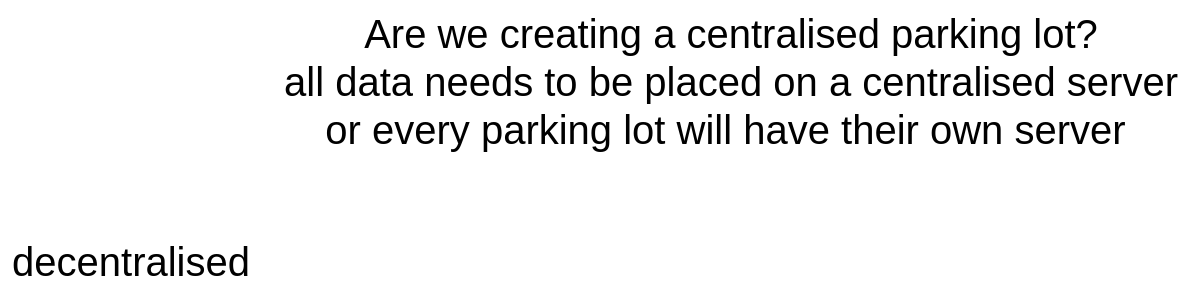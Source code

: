 <mxfile version="16.6.1" type="github" pages="4"><diagram id="nkLQtgtzdy_kJuKXVDRs" name="questions"><mxGraphModel dx="1298" dy="866" grid="1" gridSize="10" guides="1" tooltips="1" connect="1" arrows="1" fold="1" page="1" pageScale="1" pageWidth="827" pageHeight="1169" math="0" shadow="0"><root><mxCell id="VdVCBXMeLM1_b3w0itsf-0"/><mxCell id="VdVCBXMeLM1_b3w0itsf-1" parent="VdVCBXMeLM1_b3w0itsf-0"/><mxCell id="VdVCBXMeLM1_b3w0itsf-2" value="Are we creating a centralised parking lot?&lt;br&gt;all data needs to be placed on a centralised server&lt;br&gt;or every parking lot will have their own server&amp;nbsp;" style="text;html=1;align=center;verticalAlign=middle;resizable=0;points=[];autosize=1;strokeColor=none;fillColor=none;fontSize=20;" vertex="1" parent="VdVCBXMeLM1_b3w0itsf-1"><mxGeometry x="140" y="40" width="460" height="80" as="geometry"/></mxCell><mxCell id="zGWsw8FFZWCpnlO0jSPN-0" value="decentralised" style="text;html=1;align=center;verticalAlign=middle;resizable=0;points=[];autosize=1;strokeColor=none;fillColor=none;fontSize=20;" vertex="1" parent="VdVCBXMeLM1_b3w0itsf-1"><mxGeometry x="5" y="155" width="130" height="30" as="geometry"/></mxCell></root></mxGraphModel></diagram><diagram id="4h4AUzS5Qp-_25BkukA0" name="own server"><mxGraphModel dx="1298" dy="866" grid="1" gridSize="10" guides="1" tooltips="1" connect="1" arrows="1" fold="1" page="1" pageScale="1" pageWidth="827" pageHeight="1169" math="0" shadow="0"><root><mxCell id="0"/><mxCell id="1" parent="0"/><mxCell id="qYuxbgmDlOe-dHAygZm3-1" value="&lt;font style=&quot;font-size: 17px&quot;&gt;&lt;u&gt;Parking Lot&lt;/u&gt;&lt;/font&gt;" style="text;html=1;align=center;verticalAlign=middle;resizable=0;points=[];autosize=1;strokeColor=none;fillColor=none;" parent="1" vertex="1"><mxGeometry y="10" width="100" height="20" as="geometry"/></mxCell><mxCell id="qYuxbgmDlOe-dHAygZm3-2" value="giveTicket ( vehicleType, registerationNo)" style="text;html=1;align=center;verticalAlign=middle;resizable=0;points=[];autosize=1;strokeColor=none;fillColor=none;fontSize=17;" parent="1" vertex="1"><mxGeometry x="20" y="45" width="330" height="30" as="geometry"/></mxCell><mxCell id="qYuxbgmDlOe-dHAygZm3-3" value="calcutePrice( ticket)" style="text;html=1;align=center;verticalAlign=middle;resizable=0;points=[];autosize=1;strokeColor=none;fillColor=none;fontSize=17;" parent="1" vertex="1"><mxGeometry x="20" y="80" width="160" height="30" as="geometry"/></mxCell><mxCell id="qYuxbgmDlOe-dHAygZm3-4" value="Actor" style="shape=umlActor;verticalLabelPosition=bottom;verticalAlign=top;html=1;outlineConnect=0;fontSize=17;" parent="1" vertex="1"><mxGeometry x="70" y="230" width="30" height="60" as="geometry"/></mxCell><mxCell id="qYuxbgmDlOe-dHAygZm3-9" value="giveTicket(vehicleType, regNo)" style="rounded=1;whiteSpace=wrap;html=1;fontSize=17;" parent="1" vertex="1"><mxGeometry x="190" y="160" width="230" height="90" as="geometry"/></mxCell><mxCell id="qYuxbgmDlOe-dHAygZm3-11" value="ticket" style="shape=table;startSize=30;container=1;collapsible=1;childLayout=tableLayout;fixedRows=1;rowLines=0;fontStyle=1;align=center;resizeLast=1;fontSize=17;" parent="1" vertex="1"><mxGeometry x="620" y="150" width="180" height="220" as="geometry"/></mxCell><mxCell id="qYuxbgmDlOe-dHAygZm3-12" value="" style="shape=tableRow;horizontal=0;startSize=0;swimlaneHead=0;swimlaneBody=0;fillColor=none;collapsible=0;dropTarget=0;points=[[0,0.5],[1,0.5]];portConstraint=eastwest;top=0;left=0;right=0;bottom=1;fontSize=17;" parent="qYuxbgmDlOe-dHAygZm3-11" vertex="1"><mxGeometry y="30" width="180" height="30" as="geometry"/></mxCell><mxCell id="qYuxbgmDlOe-dHAygZm3-13" value="PK" style="shape=partialRectangle;connectable=0;fillColor=none;top=0;left=0;bottom=0;right=0;fontStyle=1;overflow=hidden;fontSize=17;" parent="qYuxbgmDlOe-dHAygZm3-12" vertex="1"><mxGeometry width="30" height="30" as="geometry"><mxRectangle width="30" height="30" as="alternateBounds"/></mxGeometry></mxCell><mxCell id="qYuxbgmDlOe-dHAygZm3-14" value="ticketId" style="shape=partialRectangle;connectable=0;fillColor=none;top=0;left=0;bottom=0;right=0;align=left;spacingLeft=6;fontStyle=5;overflow=hidden;fontSize=17;" parent="qYuxbgmDlOe-dHAygZm3-12" vertex="1"><mxGeometry x="30" width="150" height="30" as="geometry"><mxRectangle width="150" height="30" as="alternateBounds"/></mxGeometry></mxCell><mxCell id="qYuxbgmDlOe-dHAygZm3-15" value="" style="shape=tableRow;horizontal=0;startSize=0;swimlaneHead=0;swimlaneBody=0;fillColor=none;collapsible=0;dropTarget=0;points=[[0,0.5],[1,0.5]];portConstraint=eastwest;top=0;left=0;right=0;bottom=0;fontSize=17;" parent="qYuxbgmDlOe-dHAygZm3-11" vertex="1"><mxGeometry y="60" width="180" height="30" as="geometry"/></mxCell><mxCell id="qYuxbgmDlOe-dHAygZm3-16" value="" style="shape=partialRectangle;connectable=0;fillColor=none;top=0;left=0;bottom=0;right=0;editable=1;overflow=hidden;fontSize=17;" parent="qYuxbgmDlOe-dHAygZm3-15" vertex="1"><mxGeometry width="30" height="30" as="geometry"><mxRectangle width="30" height="30" as="alternateBounds"/></mxGeometry></mxCell><mxCell id="qYuxbgmDlOe-dHAygZm3-17" value="vehicleType" style="shape=partialRectangle;connectable=0;fillColor=none;top=0;left=0;bottom=0;right=0;align=left;spacingLeft=6;overflow=hidden;fontSize=17;" parent="qYuxbgmDlOe-dHAygZm3-15" vertex="1"><mxGeometry x="30" width="150" height="30" as="geometry"><mxRectangle width="150" height="30" as="alternateBounds"/></mxGeometry></mxCell><mxCell id="qYuxbgmDlOe-dHAygZm3-18" value="" style="shape=tableRow;horizontal=0;startSize=0;swimlaneHead=0;swimlaneBody=0;fillColor=none;collapsible=0;dropTarget=0;points=[[0,0.5],[1,0.5]];portConstraint=eastwest;top=0;left=0;right=0;bottom=0;fontSize=17;" parent="qYuxbgmDlOe-dHAygZm3-11" vertex="1"><mxGeometry y="90" width="180" height="30" as="geometry"/></mxCell><mxCell id="qYuxbgmDlOe-dHAygZm3-19" value="" style="shape=partialRectangle;connectable=0;fillColor=none;top=0;left=0;bottom=0;right=0;editable=1;overflow=hidden;fontSize=17;" parent="qYuxbgmDlOe-dHAygZm3-18" vertex="1"><mxGeometry width="30" height="30" as="geometry"><mxRectangle width="30" height="30" as="alternateBounds"/></mxGeometry></mxCell><mxCell id="qYuxbgmDlOe-dHAygZm3-20" value="regNum" style="shape=partialRectangle;connectable=0;fillColor=none;top=0;left=0;bottom=0;right=0;align=left;spacingLeft=6;overflow=hidden;fontSize=17;" parent="qYuxbgmDlOe-dHAygZm3-18" vertex="1"><mxGeometry x="30" width="150" height="30" as="geometry"><mxRectangle width="150" height="30" as="alternateBounds"/></mxGeometry></mxCell><mxCell id="qYuxbgmDlOe-dHAygZm3-21" value="" style="shape=tableRow;horizontal=0;startSize=0;swimlaneHead=0;swimlaneBody=0;fillColor=none;collapsible=0;dropTarget=0;points=[[0,0.5],[1,0.5]];portConstraint=eastwest;top=0;left=0;right=0;bottom=0;fontSize=17;" parent="qYuxbgmDlOe-dHAygZm3-11" vertex="1"><mxGeometry y="120" width="180" height="30" as="geometry"/></mxCell><mxCell id="qYuxbgmDlOe-dHAygZm3-22" value="" style="shape=partialRectangle;connectable=0;fillColor=none;top=0;left=0;bottom=0;right=0;editable=1;overflow=hidden;fontSize=17;" parent="qYuxbgmDlOe-dHAygZm3-21" vertex="1"><mxGeometry width="30" height="30" as="geometry"><mxRectangle width="30" height="30" as="alternateBounds"/></mxGeometry></mxCell><mxCell id="qYuxbgmDlOe-dHAygZm3-23" value="checkInTime" style="shape=partialRectangle;connectable=0;fillColor=none;top=0;left=0;bottom=0;right=0;align=left;spacingLeft=6;overflow=hidden;fontSize=17;" parent="qYuxbgmDlOe-dHAygZm3-21" vertex="1"><mxGeometry x="30" width="150" height="30" as="geometry"><mxRectangle width="150" height="30" as="alternateBounds"/></mxGeometry></mxCell><mxCell id="qYuxbgmDlOe-dHAygZm3-65" style="shape=tableRow;horizontal=0;startSize=0;swimlaneHead=0;swimlaneBody=0;fillColor=none;collapsible=0;dropTarget=0;points=[[0,0.5],[1,0.5]];portConstraint=eastwest;top=0;left=0;right=0;bottom=0;fontSize=17;" parent="qYuxbgmDlOe-dHAygZm3-11" vertex="1"><mxGeometry y="150" width="180" height="30" as="geometry"/></mxCell><mxCell id="qYuxbgmDlOe-dHAygZm3-66" style="shape=partialRectangle;connectable=0;fillColor=none;top=0;left=0;bottom=0;right=0;editable=1;overflow=hidden;fontSize=17;" parent="qYuxbgmDlOe-dHAygZm3-65" vertex="1"><mxGeometry width="30" height="30" as="geometry"><mxRectangle width="30" height="30" as="alternateBounds"/></mxGeometry></mxCell><mxCell id="qYuxbgmDlOe-dHAygZm3-67" value="checkOutTime" style="shape=partialRectangle;connectable=0;fillColor=none;top=0;left=0;bottom=0;right=0;align=left;spacingLeft=6;overflow=hidden;fontSize=17;" parent="qYuxbgmDlOe-dHAygZm3-65" vertex="1"><mxGeometry x="30" width="150" height="30" as="geometry"><mxRectangle width="150" height="30" as="alternateBounds"/></mxGeometry></mxCell><mxCell id="qYuxbgmDlOe-dHAygZm3-68" style="shape=tableRow;horizontal=0;startSize=0;swimlaneHead=0;swimlaneBody=0;fillColor=none;collapsible=0;dropTarget=0;points=[[0,0.5],[1,0.5]];portConstraint=eastwest;top=0;left=0;right=0;bottom=0;fontSize=17;" parent="qYuxbgmDlOe-dHAygZm3-11" vertex="1"><mxGeometry y="180" width="180" height="30" as="geometry"/></mxCell><mxCell id="qYuxbgmDlOe-dHAygZm3-69" style="shape=partialRectangle;connectable=0;fillColor=none;top=0;left=0;bottom=0;right=0;editable=1;overflow=hidden;fontSize=17;" parent="qYuxbgmDlOe-dHAygZm3-68" vertex="1"><mxGeometry width="30" height="30" as="geometry"><mxRectangle width="30" height="30" as="alternateBounds"/></mxGeometry></mxCell><mxCell id="qYuxbgmDlOe-dHAygZm3-70" value="price" style="shape=partialRectangle;connectable=0;fillColor=none;top=0;left=0;bottom=0;right=0;align=left;spacingLeft=6;overflow=hidden;fontSize=17;" parent="qYuxbgmDlOe-dHAygZm3-68" vertex="1"><mxGeometry x="30" width="150" height="30" as="geometry"><mxRectangle width="150" height="30" as="alternateBounds"/></mxGeometry></mxCell><mxCell id="qYuxbgmDlOe-dHAygZm3-71" value="calculatePrice(ticketId)" style="rounded=1;whiteSpace=wrap;html=1;fontSize=17;" parent="1" vertex="1"><mxGeometry x="190" y="350" width="230" height="90" as="geometry"/></mxCell><mxCell id="qYuxbgmDlOe-dHAygZm3-72" value="" style="endArrow=classic;html=1;rounded=0;fontSize=17;entryX=0;entryY=0.5;entryDx=0;entryDy=0;exitX=1;exitY=0.5;exitDx=0;exitDy=0;" parent="1" source="qYuxbgmDlOe-dHAygZm3-9" target="qYuxbgmDlOe-dHAygZm3-21" edge="1"><mxGeometry width="50" height="50" relative="1" as="geometry"><mxPoint x="420" y="220" as="sourcePoint"/><mxPoint x="470" y="170" as="targetPoint"/></mxGeometry></mxCell><mxCell id="qYuxbgmDlOe-dHAygZm3-73" value="multiple entry exit points" style="text;html=1;align=center;verticalAlign=middle;resizable=0;points=[];autosize=1;strokeColor=none;fillColor=none;fontSize=17;" parent="1" vertex="1"><mxGeometry x="20" y="620" width="200" height="30" as="geometry"/></mxCell><mxCell id="qYuxbgmDlOe-dHAygZm3-74" value="List" style="swimlane;fontStyle=0;childLayout=stackLayout;horizontal=1;startSize=30;horizontalStack=0;resizeParent=1;resizeParentMax=0;resizeLast=0;collapsible=1;marginBottom=0;fontSize=17;" parent="1" vertex="1"><mxGeometry x="30" y="740" width="140" height="210" as="geometry"><mxRectangle x="40" y="720" width="60" height="30" as="alternateBounds"/></mxGeometry></mxCell><mxCell id="qYuxbgmDlOe-dHAygZm3-81" value="in" style="text;strokeColor=none;fillColor=none;align=left;verticalAlign=middle;spacingLeft=4;spacingRight=4;overflow=hidden;points=[[0,0.5],[1,0.5]];portConstraint=eastwest;rotatable=0;fontSize=17;" parent="qYuxbgmDlOe-dHAygZm3-74" vertex="1"><mxGeometry y="30" width="140" height="30" as="geometry"/></mxCell><mxCell id="qYuxbgmDlOe-dHAygZm3-80" style="text;strokeColor=none;fillColor=none;align=left;verticalAlign=middle;spacingLeft=4;spacingRight=4;overflow=hidden;points=[[0,0.5],[1,0.5]];portConstraint=eastwest;rotatable=0;fontSize=17;" parent="qYuxbgmDlOe-dHAygZm3-74" vertex="1"><mxGeometry y="60" width="140" height="30" as="geometry"/></mxCell><mxCell id="qYuxbgmDlOe-dHAygZm3-75" value="Item 1" style="text;strokeColor=none;fillColor=none;align=left;verticalAlign=middle;spacingLeft=4;spacingRight=4;overflow=hidden;points=[[0,0.5],[1,0.5]];portConstraint=eastwest;rotatable=0;fontSize=17;" parent="qYuxbgmDlOe-dHAygZm3-74" vertex="1"><mxGeometry y="90" width="140" height="30" as="geometry"/></mxCell><mxCell id="qYuxbgmDlOe-dHAygZm3-76" value="Item 2" style="text;strokeColor=none;fillColor=none;align=left;verticalAlign=middle;spacingLeft=4;spacingRight=4;overflow=hidden;points=[[0,0.5],[1,0.5]];portConstraint=eastwest;rotatable=0;fontSize=17;" parent="qYuxbgmDlOe-dHAygZm3-74" vertex="1"><mxGeometry y="120" width="140" height="30" as="geometry"/></mxCell><mxCell id="qYuxbgmDlOe-dHAygZm3-78" style="text;strokeColor=none;fillColor=none;align=left;verticalAlign=middle;spacingLeft=4;spacingRight=4;overflow=hidden;points=[[0,0.5],[1,0.5]];portConstraint=eastwest;rotatable=0;fontSize=17;" parent="qYuxbgmDlOe-dHAygZm3-74" vertex="1"><mxGeometry y="150" width="140" height="30" as="geometry"/></mxCell><mxCell id="qYuxbgmDlOe-dHAygZm3-79" style="text;strokeColor=none;fillColor=none;align=left;verticalAlign=middle;spacingLeft=4;spacingRight=4;overflow=hidden;points=[[0,0.5],[1,0.5]];portConstraint=eastwest;rotatable=0;fontSize=17;" parent="qYuxbgmDlOe-dHAygZm3-74" vertex="1"><mxGeometry y="180" width="140" height="30" as="geometry"/></mxCell></root></mxGraphModel></diagram><diagram id="BpR-zPmsU_Q64GzxdRhd" name="centralised server"><mxGraphModel dx="1298" dy="866" grid="1" gridSize="10" guides="1" tooltips="1" connect="1" arrows="1" fold="1" page="1" pageScale="1" pageWidth="827" pageHeight="1169" math="0" shadow="0"><root><mxCell id="7VGtabVfzzzq5R9Kldwv-0"/><mxCell id="7VGtabVfzzzq5R9Kldwv-1" parent="7VGtabVfzzzq5R9Kldwv-0"/><mxCell id="7VGtabVfzzzq5R9Kldwv-2" value="&lt;font style=&quot;font-size: 24px&quot;&gt;&lt;u&gt;Parking Lot&lt;/u&gt;&lt;/font&gt;" style="text;html=1;align=center;verticalAlign=middle;resizable=0;points=[];autosize=1;strokeColor=none;fillColor=none;" vertex="1" parent="7VGtabVfzzzq5R9Kldwv-1"><mxGeometry x="30" y="20" width="140" height="20" as="geometry"/></mxCell><mxCell id="7VGtabVfzzzq5R9Kldwv-3" value="&lt;ul&gt;&lt;li&gt;displayAllAvailableSpots() : Map&amp;lt;VehicleType : Integer&amp;gt;&lt;/li&gt;&lt;li&gt;bookSpot (vehicleType, vehicleNumber) :&amp;nbsp; Ticket&lt;/li&gt;&lt;li&gt;chargeCalculator( ticket id) : double cost&lt;/li&gt;&lt;li&gt;releaseSpot (ticket id,&amp;nbsp;&lt;span style=&quot;text-align: center&quot;&gt;Payment&lt;/span&gt;) : success/ failure&lt;/li&gt;&lt;/ul&gt;" style="text;strokeColor=none;fillColor=none;html=1;whiteSpace=wrap;verticalAlign=middle;overflow=hidden;fontSize=18;" vertex="1" parent="7VGtabVfzzzq5R9Kldwv-1"><mxGeometry x="19.5" y="40" width="520" height="110" as="geometry"/></mxCell><mxCell id="7VGtabVfzzzq5R9Kldwv-4" value="Spot" style="swimlane;fontStyle=0;childLayout=stackLayout;horizontal=1;startSize=30;horizontalStack=0;resizeParent=1;resizeParentMax=0;resizeLast=0;collapsible=1;marginBottom=0;fontSize=18;" vertex="1" parent="7VGtabVfzzzq5R9Kldwv-1"><mxGeometry x="640" y="370" width="140" height="180" as="geometry"/></mxCell><mxCell id="7VGtabVfzzzq5R9Kldwv-5" value="id" style="text;strokeColor=none;fillColor=none;align=left;verticalAlign=middle;spacingLeft=4;spacingRight=4;overflow=hidden;points=[[0,0.5],[1,0.5]];portConstraint=eastwest;rotatable=0;fontSize=18;" vertex="1" parent="7VGtabVfzzzq5R9Kldwv-4"><mxGeometry y="30" width="140" height="30" as="geometry"/></mxCell><mxCell id="7VGtabVfzzzq5R9Kldwv-6" value="location" style="text;strokeColor=none;fillColor=none;align=left;verticalAlign=middle;spacingLeft=4;spacingRight=4;overflow=hidden;points=[[0,0.5],[1,0.5]];portConstraint=eastwest;rotatable=0;fontSize=18;" vertex="1" parent="7VGtabVfzzzq5R9Kldwv-4"><mxGeometry y="60" width="140" height="30" as="geometry"/></mxCell><mxCell id="7VGtabVfzzzq5R9Kldwv-7" value="vehicleType" style="text;strokeColor=none;fillColor=none;align=left;verticalAlign=middle;spacingLeft=4;spacingRight=4;overflow=hidden;points=[[0,0.5],[1,0.5]];portConstraint=eastwest;rotatable=0;fontSize=18;" vertex="1" parent="7VGtabVfzzzq5R9Kldwv-4"><mxGeometry y="90" width="140" height="30" as="geometry"/></mxCell><mxCell id="7VGtabVfzzzq5R9Kldwv-13" value="isVacant" style="text;strokeColor=none;fillColor=none;align=left;verticalAlign=middle;spacingLeft=4;spacingRight=4;overflow=hidden;points=[[0,0.5],[1,0.5]];portConstraint=eastwest;rotatable=0;fontSize=18;" vertex="1" parent="7VGtabVfzzzq5R9Kldwv-4"><mxGeometry y="120" width="140" height="30" as="geometry"/></mxCell><mxCell id="7VGtabVfzzzq5R9Kldwv-12" value="parkingLotId" style="text;strokeColor=none;fillColor=none;align=left;verticalAlign=middle;spacingLeft=4;spacingRight=4;overflow=hidden;points=[[0,0.5],[1,0.5]];portConstraint=eastwest;rotatable=0;fontSize=18;" vertex="1" parent="7VGtabVfzzzq5R9Kldwv-4"><mxGeometry y="150" width="140" height="30" as="geometry"/></mxCell><mxCell id="7VGtabVfzzzq5R9Kldwv-14" value="Ticket" style="swimlane;fontStyle=0;childLayout=stackLayout;horizontal=1;startSize=20;horizontalStack=0;resizeParent=1;resizeParentMax=0;resizeLast=0;collapsible=1;marginBottom=0;fontSize=18;" vertex="1" parent="7VGtabVfzzzq5R9Kldwv-1"><mxGeometry x="450" y="370" width="150" height="200" as="geometry"/></mxCell><mxCell id="7VGtabVfzzzq5R9Kldwv-15" value="id" style="text;strokeColor=none;fillColor=none;align=left;verticalAlign=middle;spacingLeft=4;spacingRight=4;overflow=hidden;points=[[0,0.5],[1,0.5]];portConstraint=eastwest;rotatable=0;fontSize=18;" vertex="1" parent="7VGtabVfzzzq5R9Kldwv-14"><mxGeometry y="20" width="150" height="30" as="geometry"/></mxCell><mxCell id="7VGtabVfzzzq5R9Kldwv-16" value="vehicleId" style="text;strokeColor=none;fillColor=none;align=left;verticalAlign=middle;spacingLeft=4;spacingRight=4;overflow=hidden;points=[[0,0.5],[1,0.5]];portConstraint=eastwest;rotatable=0;fontSize=18;" vertex="1" parent="7VGtabVfzzzq5R9Kldwv-14"><mxGeometry y="50" width="150" height="30" as="geometry"/></mxCell><mxCell id="7VGtabVfzzzq5R9Kldwv-17" value="SpotId" style="text;strokeColor=none;fillColor=none;align=left;verticalAlign=middle;spacingLeft=4;spacingRight=4;overflow=hidden;points=[[0,0.5],[1,0.5]];portConstraint=eastwest;rotatable=0;fontSize=18;" vertex="1" parent="7VGtabVfzzzq5R9Kldwv-14"><mxGeometry y="80" width="150" height="30" as="geometry"/></mxCell><mxCell id="7VGtabVfzzzq5R9Kldwv-18" value="entryTime" style="text;strokeColor=none;fillColor=none;align=left;verticalAlign=middle;spacingLeft=4;spacingRight=4;overflow=hidden;points=[[0,0.5],[1,0.5]];portConstraint=eastwest;rotatable=0;fontSize=18;" vertex="1" parent="7VGtabVfzzzq5R9Kldwv-14"><mxGeometry y="110" width="150" height="30" as="geometry"/></mxCell><mxCell id="7VGtabVfzzzq5R9Kldwv-19" value="exitTime" style="text;strokeColor=none;fillColor=none;align=left;verticalAlign=middle;spacingLeft=4;spacingRight=4;overflow=hidden;points=[[0,0.5],[1,0.5]];portConstraint=eastwest;rotatable=0;fontSize=18;" vertex="1" parent="7VGtabVfzzzq5R9Kldwv-14"><mxGeometry y="140" width="150" height="30" as="geometry"/></mxCell><mxCell id="7VGtabVfzzzq5R9Kldwv-25" value="paymentId" style="text;strokeColor=none;fillColor=none;align=left;verticalAlign=middle;spacingLeft=4;spacingRight=4;overflow=hidden;points=[[0,0.5],[1,0.5]];portConstraint=eastwest;rotatable=0;fontSize=18;" vertex="1" parent="7VGtabVfzzzq5R9Kldwv-14"><mxGeometry y="170" width="150" height="30" as="geometry"/></mxCell><mxCell id="7VGtabVfzzzq5R9Kldwv-20" value="Vehicle" style="swimlane;fontStyle=0;childLayout=stackLayout;horizontal=1;startSize=30;horizontalStack=0;resizeParent=1;resizeParentMax=0;resizeLast=0;collapsible=1;marginBottom=0;fontSize=18;" vertex="1" parent="7VGtabVfzzzq5R9Kldwv-1"><mxGeometry x="30" y="320" width="140" height="120" as="geometry"/></mxCell><mxCell id="7VGtabVfzzzq5R9Kldwv-21" value="id" style="text;strokeColor=none;fillColor=none;align=left;verticalAlign=middle;spacingLeft=4;spacingRight=4;overflow=hidden;points=[[0,0.5],[1,0.5]];portConstraint=eastwest;rotatable=0;fontSize=18;" vertex="1" parent="7VGtabVfzzzq5R9Kldwv-20"><mxGeometry y="30" width="140" height="30" as="geometry"/></mxCell><mxCell id="7VGtabVfzzzq5R9Kldwv-22" value="vehicleNumber" style="text;strokeColor=none;fillColor=none;align=left;verticalAlign=middle;spacingLeft=4;spacingRight=4;overflow=hidden;points=[[0,0.5],[1,0.5]];portConstraint=eastwest;rotatable=0;fontSize=18;" vertex="1" parent="7VGtabVfzzzq5R9Kldwv-20"><mxGeometry y="60" width="140" height="30" as="geometry"/></mxCell><mxCell id="7VGtabVfzzzq5R9Kldwv-23" value="vehicleType" style="text;strokeColor=none;fillColor=none;align=left;verticalAlign=middle;spacingLeft=4;spacingRight=4;overflow=hidden;points=[[0,0.5],[1,0.5]];portConstraint=eastwest;rotatable=0;fontSize=18;" vertex="1" parent="7VGtabVfzzzq5R9Kldwv-20"><mxGeometry y="90" width="140" height="30" as="geometry"/></mxCell><mxCell id="7VGtabVfzzzq5R9Kldwv-26" value="VehicleType" style="swimlane;fontStyle=0;childLayout=stackLayout;horizontal=1;startSize=30;horizontalStack=0;resizeParent=1;resizeParentMax=0;resizeLast=0;collapsible=1;marginBottom=0;fontSize=18;" vertex="1" parent="7VGtabVfzzzq5R9Kldwv-1"><mxGeometry x="30" y="200" width="140" height="90" as="geometry"/></mxCell><mxCell id="7VGtabVfzzzq5R9Kldwv-27" value="id" style="text;strokeColor=none;fillColor=none;align=left;verticalAlign=middle;spacingLeft=4;spacingRight=4;overflow=hidden;points=[[0,0.5],[1,0.5]];portConstraint=eastwest;rotatable=0;fontSize=18;" vertex="1" parent="7VGtabVfzzzq5R9Kldwv-26"><mxGeometry y="30" width="140" height="30" as="geometry"/></mxCell><mxCell id="7VGtabVfzzzq5R9Kldwv-28" value="type" style="text;strokeColor=none;fillColor=none;align=left;verticalAlign=bottom;spacingLeft=4;spacingRight=4;overflow=hidden;points=[[0,0.5],[1,0.5]];portConstraint=eastwest;rotatable=0;fontSize=18;" vertex="1" parent="7VGtabVfzzzq5R9Kldwv-26"><mxGeometry y="60" width="140" height="30" as="geometry"/></mxCell><mxCell id="7VGtabVfzzzq5R9Kldwv-32" value="ParkinLot" style="swimlane;fontStyle=0;childLayout=stackLayout;horizontal=1;startSize=30;horizontalStack=0;resizeParent=1;resizeParentMax=0;resizeLast=0;collapsible=1;marginBottom=0;fontSize=18;" vertex="1" parent="7VGtabVfzzzq5R9Kldwv-1"><mxGeometry x="630" y="20" width="140" height="210" as="geometry"/></mxCell><mxCell id="7VGtabVfzzzq5R9Kldwv-33" value="id" style="text;strokeColor=none;fillColor=none;align=left;verticalAlign=middle;spacingLeft=4;spacingRight=4;overflow=hidden;points=[[0,0.5],[1,0.5]];portConstraint=eastwest;rotatable=0;fontSize=18;" vertex="1" parent="7VGtabVfzzzq5R9Kldwv-32"><mxGeometry y="30" width="140" height="30" as="geometry"/></mxCell><mxCell id="7VGtabVfzzzq5R9Kldwv-34" value="location" style="text;strokeColor=none;fillColor=none;align=left;verticalAlign=middle;spacingLeft=4;spacingRight=4;overflow=hidden;points=[[0,0.5],[1,0.5]];portConstraint=eastwest;rotatable=0;fontSize=18;" vertex="1" parent="7VGtabVfzzzq5R9Kldwv-32"><mxGeometry y="60" width="140" height="30" as="geometry"/></mxCell><mxCell id="7VGtabVfzzzq5R9Kldwv-36" value="createdAt" style="text;strokeColor=none;fillColor=none;align=left;verticalAlign=middle;spacingLeft=4;spacingRight=4;overflow=hidden;points=[[0,0.5],[1,0.5]];portConstraint=eastwest;rotatable=0;fontSize=18;" vertex="1" parent="7VGtabVfzzzq5R9Kldwv-32"><mxGeometry y="90" width="140" height="30" as="geometry"/></mxCell><mxCell id="7VGtabVfzzzq5R9Kldwv-37" value="modifiedAt" style="text;strokeColor=none;fillColor=none;align=left;verticalAlign=middle;spacingLeft=4;spacingRight=4;overflow=hidden;points=[[0,0.5],[1,0.5]];portConstraint=eastwest;rotatable=0;fontSize=18;" vertex="1" parent="7VGtabVfzzzq5R9Kldwv-32"><mxGeometry y="120" width="140" height="30" as="geometry"/></mxCell><mxCell id="7VGtabVfzzzq5R9Kldwv-38" value="deleted" style="text;strokeColor=none;fillColor=none;align=left;verticalAlign=middle;spacingLeft=4;spacingRight=4;overflow=hidden;points=[[0,0.5],[1,0.5]];portConstraint=eastwest;rotatable=0;fontSize=18;" vertex="1" parent="7VGtabVfzzzq5R9Kldwv-32"><mxGeometry y="150" width="140" height="30" as="geometry"/></mxCell><mxCell id="7VGtabVfzzzq5R9Kldwv-39" value="active" style="text;strokeColor=none;fillColor=none;align=left;verticalAlign=middle;spacingLeft=4;spacingRight=4;overflow=hidden;points=[[0,0.5],[1,0.5]];portConstraint=eastwest;rotatable=0;fontSize=18;" vertex="1" parent="7VGtabVfzzzq5R9Kldwv-32"><mxGeometry y="180" width="140" height="30" as="geometry"/></mxCell><mxCell id="7VGtabVfzzzq5R9Kldwv-46" value="&lt;h1 style=&quot;font-size: 20px&quot;&gt;displayAllAvailableSpots&lt;/h1&gt;&lt;div&gt;getByParkingLotId Available vehicle types&lt;/div&gt;&lt;div&gt;return vehicleTypes - &amp;gt; Available spaces count&lt;/div&gt;" style="text;html=1;strokeColor=none;fillColor=none;spacing=5;spacingTop=-20;whiteSpace=wrap;overflow=hidden;rounded=0;fontSize=18;" vertex="1" parent="7VGtabVfzzzq5R9Kldwv-1"><mxGeometry x="40" y="630" width="390" height="110" as="geometry"/></mxCell><mxCell id="cktvbR-wKEXYUVSS99vG-0" value="&lt;h1 style=&quot;font-size: 20px&quot;&gt;bookSpot (vehicleType, Number)&lt;/h1&gt;&lt;div&gt;look for nearest empty spot based on vehicleType&lt;/div&gt;&lt;div&gt;book the spot and create entry in vehicle table for 1st visit&lt;/div&gt;&lt;div&gt;return ticket -&amp;gt; spotId, entry time, vehicleId&lt;/div&gt;" style="text;html=1;strokeColor=none;fillColor=none;spacing=5;spacingTop=-20;whiteSpace=wrap;overflow=hidden;rounded=0;fontSize=18;" vertex="1" parent="7VGtabVfzzzq5R9Kldwv-1"><mxGeometry x="40" y="730" width="499" height="110" as="geometry"/></mxCell><mxCell id="cktvbR-wKEXYUVSS99vG-1" value="&lt;h1 style=&quot;font-size: 20px&quot;&gt;releaseSpot (ticketId)&lt;/h1&gt;&lt;div&gt;calculateCost based on entry time and vehicleType&lt;/div&gt;&lt;div&gt;update Ticket table&lt;/div&gt;&lt;div&gt;mark spot as vacant&lt;/div&gt;" style="text;html=1;strokeColor=none;fillColor=none;spacing=5;spacingTop=-20;whiteSpace=wrap;overflow=hidden;rounded=0;fontSize=18;" vertex="1" parent="7VGtabVfzzzq5R9Kldwv-1"><mxGeometry x="40.5" y="870" width="499" height="110" as="geometry"/></mxCell><mxCell id="K1EldIho_4HTjdA_fFNE-0" value="paymentType" style="swimlane;fontStyle=0;childLayout=stackLayout;horizontal=1;startSize=30;horizontalStack=0;resizeParent=1;resizeParentMax=0;resizeLast=0;collapsible=1;marginBottom=0;fontSize=18;" vertex="1" parent="7VGtabVfzzzq5R9Kldwv-1"><mxGeometry x="240" y="200" width="140" height="90" as="geometry"/></mxCell><mxCell id="K1EldIho_4HTjdA_fFNE-1" value="id" style="text;strokeColor=none;fillColor=none;align=left;verticalAlign=middle;spacingLeft=4;spacingRight=4;overflow=hidden;points=[[0,0.5],[1,0.5]];portConstraint=eastwest;rotatable=0;fontSize=18;" vertex="1" parent="K1EldIho_4HTjdA_fFNE-0"><mxGeometry y="30" width="140" height="30" as="geometry"/></mxCell><mxCell id="K1EldIho_4HTjdA_fFNE-2" value="type" style="text;strokeColor=none;fillColor=none;align=left;verticalAlign=bottom;spacingLeft=4;spacingRight=4;overflow=hidden;points=[[0,0.5],[1,0.5]];portConstraint=eastwest;rotatable=0;fontSize=18;" vertex="1" parent="K1EldIho_4HTjdA_fFNE-0"><mxGeometry y="60" width="140" height="30" as="geometry"/></mxCell><mxCell id="K1EldIho_4HTjdA_fFNE-3" value="Payment" style="swimlane;fontStyle=0;childLayout=stackLayout;horizontal=1;startSize=30;horizontalStack=0;resizeParent=1;resizeParentMax=0;resizeLast=0;collapsible=1;marginBottom=0;fontSize=18;" vertex="1" parent="7VGtabVfzzzq5R9Kldwv-1"><mxGeometry x="240" y="305" width="140" height="150" as="geometry"/></mxCell><mxCell id="K1EldIho_4HTjdA_fFNE-4" value="id" style="text;strokeColor=none;fillColor=none;align=left;verticalAlign=middle;spacingLeft=4;spacingRight=4;overflow=hidden;points=[[0,0.5],[1,0.5]];portConstraint=eastwest;rotatable=0;fontSize=18;" vertex="1" parent="K1EldIho_4HTjdA_fFNE-3"><mxGeometry y="30" width="140" height="30" as="geometry"/></mxCell><mxCell id="K1EldIho_4HTjdA_fFNE-5" value="paymentType" style="text;strokeColor=none;fillColor=none;align=left;verticalAlign=middle;spacingLeft=4;spacingRight=4;overflow=hidden;points=[[0,0.5],[1,0.5]];portConstraint=eastwest;rotatable=0;fontSize=18;" vertex="1" parent="K1EldIho_4HTjdA_fFNE-3"><mxGeometry y="60" width="140" height="30" as="geometry"/></mxCell><mxCell id="K1EldIho_4HTjdA_fFNE-6" value="amtPaid" style="text;strokeColor=none;fillColor=none;align=left;verticalAlign=middle;spacingLeft=4;spacingRight=4;overflow=hidden;points=[[0,0.5],[1,0.5]];portConstraint=eastwest;rotatable=0;fontSize=18;" vertex="1" parent="K1EldIho_4HTjdA_fFNE-3"><mxGeometry y="90" width="140" height="30" as="geometry"/></mxCell><mxCell id="K1EldIho_4HTjdA_fFNE-7" value="card detail" style="text;strokeColor=none;fillColor=none;align=left;verticalAlign=middle;spacingLeft=4;spacingRight=4;overflow=hidden;points=[[0,0.5],[1,0.5]];portConstraint=eastwest;rotatable=0;fontSize=18;" vertex="1" parent="K1EldIho_4HTjdA_fFNE-3"><mxGeometry y="120" width="140" height="30" as="geometry"/></mxCell></root></mxGraphModel></diagram><diagram id="dghvOGFQASs-atS3Zen5" name="Page-4"><mxGraphModel dx="1298" dy="866" grid="1" gridSize="10" guides="1" tooltips="1" connect="1" arrows="1" fold="1" page="1" pageScale="1" pageWidth="827" pageHeight="1169" math="0" shadow="0"><root><mxCell id="aU1kw-Zbrs1q5DjIuhy3-0"/><mxCell id="aU1kw-Zbrs1q5DjIuhy3-1" parent="aU1kw-Zbrs1q5DjIuhy3-0"/></root></mxGraphModel></diagram></mxfile>